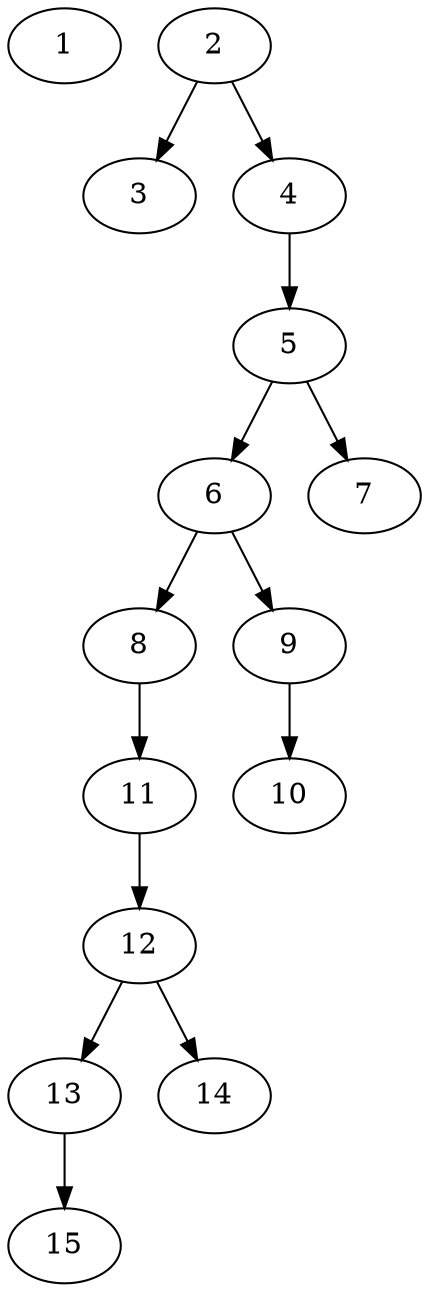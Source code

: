 // DAG (tier=1-easy, mode=compute, n=15, ccr=0.280, fat=0.381, density=0.378, regular=0.707, jump=0.025, mindata=262144, maxdata=2097152)
// DAG automatically generated by daggen at Sun Aug 24 16:33:32 2025
// /home/ermia/Project/Environments/daggen/bin/daggen --dot --ccr 0.280 --fat 0.381 --regular 0.707 --density 0.378 --jump 0.025 --mindata 262144 --maxdata 2097152 -n 15 
digraph G {
  1 [size="10630147706678656", alpha="0.02", expect_size="5315073853339328"]
  2 [size="38569519480649968", alpha="0.12", expect_size="19284759740324984"]
  2 -> 3 [size ="16724736868352"]
  2 -> 4 [size ="16724736868352"]
  3 [size="77389543203435", alpha="0.05", expect_size="38694771601717"]
  4 [size="20963701820188036", alpha="0.08", expect_size="10481850910094018"]
  4 -> 5 [size ="25426550325248"]
  5 [size="115803244696961024", alpha="0.18", expect_size="57901622348480512"]
  5 -> 6 [size ="1900657246208"]
  5 -> 7 [size ="1900657246208"]
  6 [size="823552108079070", alpha="0.04", expect_size="411776054039535"]
  6 -> 8 [size ="15998426021888"]
  6 -> 9 [size ="15998426021888"]
  7 [size="13914624991879100", alpha="0.15", expect_size="6957312495939550"]
  8 [size="23544474396618388", alpha="0.17", expect_size="11772237198309194"]
  8 -> 11 [size ="10410228973568"]
  9 [size="1218295935184928768", alpha="0.02", expect_size="609147967592464384"]
  9 -> 10 [size ="9125538824192"]
  10 [size="5913872643185967104", alpha="0.03", expect_size="2956936321592983552"]
  11 [size="564981842824298", alpha="0.13", expect_size="282490921412149"]
  11 -> 12 [size ="23902029873152"]
  12 [size="283462834608366", alpha="0.12", expect_size="141731417304183"]
  12 -> 13 [size ="10806414540800"]
  12 -> 14 [size ="10806414540800"]
  13 [size="1472455053037010944", alpha="0.02", expect_size="736227526518505472"]
  13 -> 15 [size ="10354235015168"]
  14 [size="325842469914673152", alpha="0.01", expect_size="162921234957336576"]
  15 [size="874807487909294", alpha="0.11", expect_size="437403743954647"]
}